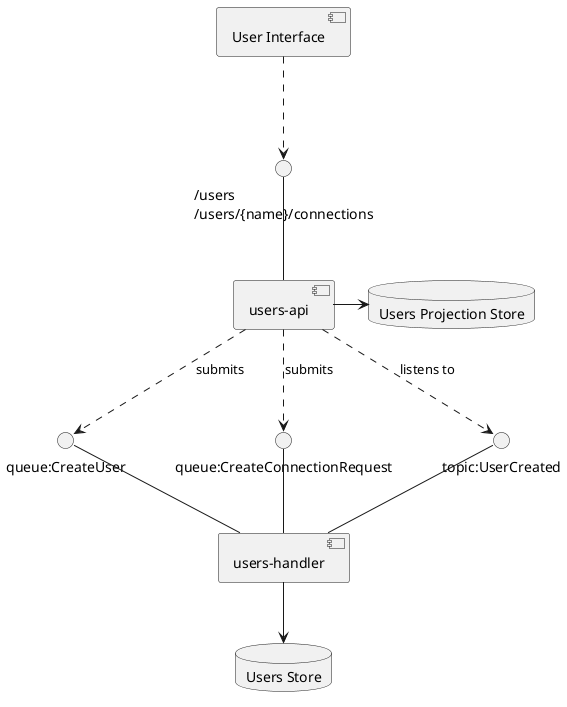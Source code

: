 @startuml

() "/users\n/users/{name}/connections" as RestApi
() "queue:CreateUser" as CreateUserCommand
() "queue:CreateConnectionRequest" as CreateConnectionRequestCommand
() "topic:UserCreated" as UserCreatedEvent
RestApi -- [users-api] <<service>>
CreateUserCommand -- [users-handler] <<service>>
CreateConnectionRequestCommand -- [users-handler]
UserCreatedEvent -- [users-handler]

database "Users Store" as UsersStore
database "Users Projection Store" as UsersProjectionStore

[users-api] -> UsersProjectionStore <<ElasticSearch>>
[users-handler] --> UsersStore

[User Interface] ..> RestApi
[users-api] ..> CreateUserCommand : submits
[users-api] ..> CreateConnectionRequestCommand : submits
[users-api] ..> UserCreatedEvent : listens to
@enduml
